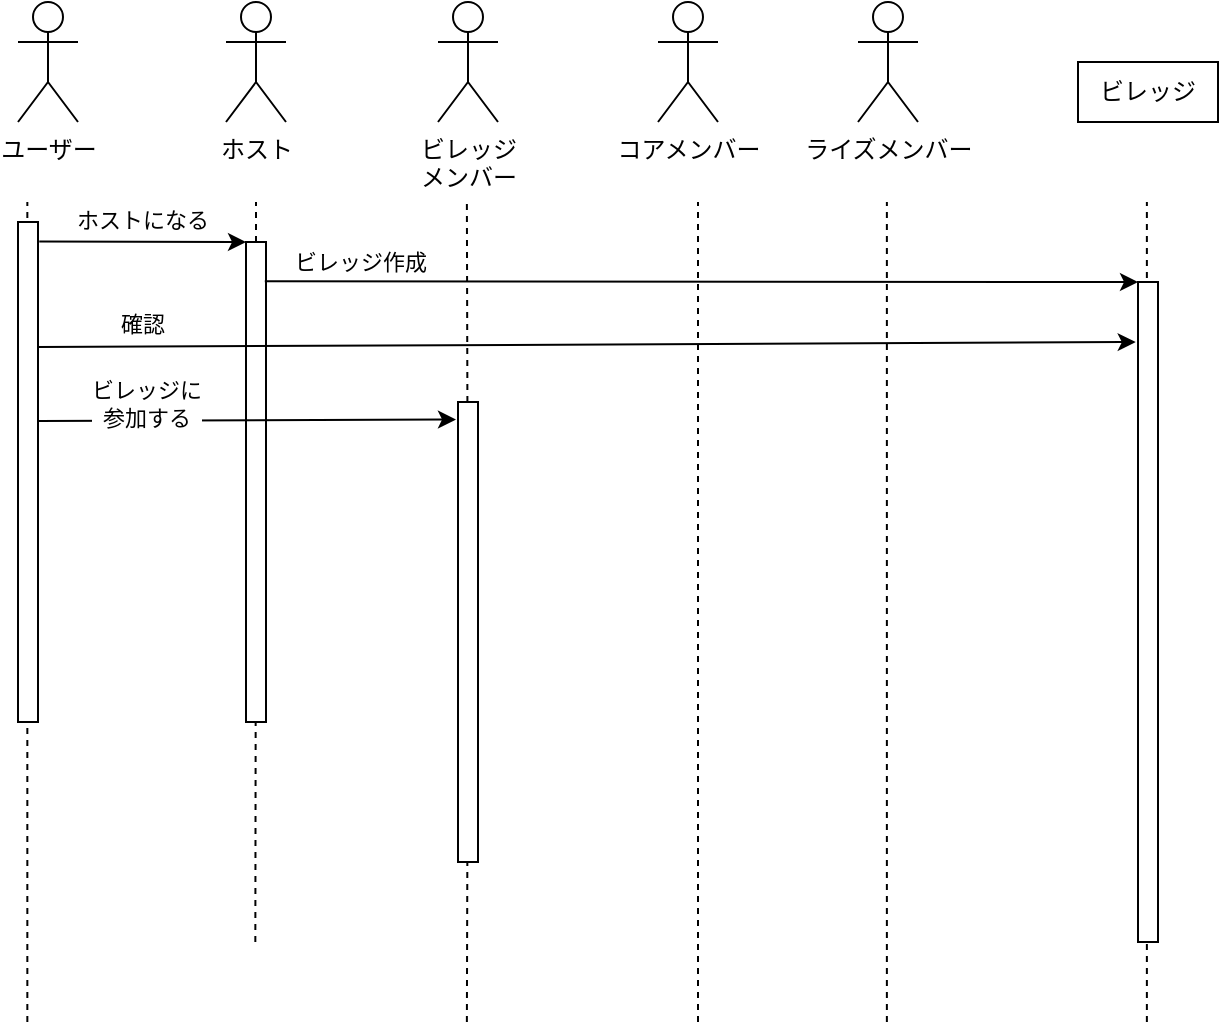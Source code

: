 <mxfile version="20.0.4" type="device"><diagram id="C5RBs43oDa-KdzZeNtuy" name="Page-1"><mxGraphModel dx="901" dy="585" grid="1" gridSize="10" guides="1" tooltips="1" connect="1" arrows="1" fold="1" page="1" pageScale="1" pageWidth="827" pageHeight="1169" math="0" shadow="0"><root><mxCell id="WIyWlLk6GJQsqaUBKTNV-0"/><mxCell id="WIyWlLk6GJQsqaUBKTNV-1" parent="WIyWlLk6GJQsqaUBKTNV-0"/><mxCell id="FF_Z-qBO8PPrnWG3gUn3-3" value="ユーザー" style="shape=umlActor;verticalLabelPosition=bottom;verticalAlign=top;html=1;outlineConnect=0;" parent="WIyWlLk6GJQsqaUBKTNV-1" vertex="1"><mxGeometry x="60" y="60" width="30" height="60" as="geometry"/></mxCell><mxCell id="FF_Z-qBO8PPrnWG3gUn3-8" value="" style="endArrow=none;dashed=1;html=1;rounded=0;" parent="WIyWlLk6GJQsqaUBKTNV-1" edge="1"><mxGeometry width="50" height="50" relative="1" as="geometry"><mxPoint x="64.67" y="570" as="sourcePoint"/><mxPoint x="64.67" y="160" as="targetPoint"/></mxGeometry></mxCell><mxCell id="FF_Z-qBO8PPrnWG3gUn3-10" value="ホスト" style="shape=umlActor;verticalLabelPosition=bottom;verticalAlign=top;html=1;outlineConnect=0;" parent="WIyWlLk6GJQsqaUBKTNV-1" vertex="1"><mxGeometry x="164" y="60" width="30" height="60" as="geometry"/></mxCell><mxCell id="FF_Z-qBO8PPrnWG3gUn3-12" value="ビレッジ&lt;br&gt;メンバー" style="shape=umlActor;verticalLabelPosition=bottom;verticalAlign=top;html=1;outlineConnect=0;" parent="WIyWlLk6GJQsqaUBKTNV-1" vertex="1"><mxGeometry x="270" y="60" width="30" height="60" as="geometry"/></mxCell><mxCell id="FF_Z-qBO8PPrnWG3gUn3-14" value="コアメンバー" style="shape=umlActor;verticalLabelPosition=bottom;verticalAlign=top;html=1;outlineConnect=0;" parent="WIyWlLk6GJQsqaUBKTNV-1" vertex="1"><mxGeometry x="380" y="60" width="30" height="60" as="geometry"/></mxCell><mxCell id="FF_Z-qBO8PPrnWG3gUn3-17" value="ライズメンバー" style="shape=umlActor;verticalLabelPosition=bottom;verticalAlign=top;html=1;outlineConnect=0;" parent="WIyWlLk6GJQsqaUBKTNV-1" vertex="1"><mxGeometry x="480" y="60" width="30" height="60" as="geometry"/></mxCell><mxCell id="FF_Z-qBO8PPrnWG3gUn3-18" value="ビレッジ" style="rounded=0;whiteSpace=wrap;html=1;" parent="WIyWlLk6GJQsqaUBKTNV-1" vertex="1"><mxGeometry x="590" y="90" width="70" height="30" as="geometry"/></mxCell><mxCell id="FF_Z-qBO8PPrnWG3gUn3-23" value="" style="endArrow=none;dashed=1;html=1;rounded=0;startArrow=none;" parent="WIyWlLk6GJQsqaUBKTNV-1" source="h6F2RMXfDbuCUKp8MEwl-0" edge="1"><mxGeometry width="50" height="50" relative="1" as="geometry"><mxPoint x="178.67" y="530" as="sourcePoint"/><mxPoint x="179" y="160" as="targetPoint"/></mxGeometry></mxCell><mxCell id="FF_Z-qBO8PPrnWG3gUn3-24" value="" style="endArrow=none;dashed=1;html=1;rounded=0;startArrow=none;" parent="WIyWlLk6GJQsqaUBKTNV-1" edge="1" source="evDlYcRSI1tKscSpZV_w-10"><mxGeometry width="50" height="50" relative="1" as="geometry"><mxPoint x="284.44" y="570" as="sourcePoint"/><mxPoint x="284.44" y="160" as="targetPoint"/></mxGeometry></mxCell><mxCell id="FF_Z-qBO8PPrnWG3gUn3-25" value="" style="endArrow=none;dashed=1;html=1;rounded=0;" parent="WIyWlLk6GJQsqaUBKTNV-1" edge="1"><mxGeometry width="50" height="50" relative="1" as="geometry"><mxPoint x="400.0" y="570" as="sourcePoint"/><mxPoint x="400.0" y="160" as="targetPoint"/></mxGeometry></mxCell><mxCell id="FF_Z-qBO8PPrnWG3gUn3-27" value="" style="endArrow=none;dashed=1;html=1;rounded=0;" parent="WIyWlLk6GJQsqaUBKTNV-1" edge="1"><mxGeometry width="50" height="50" relative="1" as="geometry"><mxPoint x="494.44" y="570" as="sourcePoint"/><mxPoint x="494.44" y="160" as="targetPoint"/></mxGeometry></mxCell><mxCell id="FF_Z-qBO8PPrnWG3gUn3-28" value="" style="endArrow=none;dashed=1;html=1;rounded=0;" parent="WIyWlLk6GJQsqaUBKTNV-1" edge="1"><mxGeometry width="50" height="50" relative="1" as="geometry"><mxPoint x="624.44" y="570" as="sourcePoint"/><mxPoint x="624.44" y="160" as="targetPoint"/></mxGeometry></mxCell><mxCell id="FF_Z-qBO8PPrnWG3gUn3-29" value="" style="rounded=0;whiteSpace=wrap;html=1;" parent="WIyWlLk6GJQsqaUBKTNV-1" vertex="1"><mxGeometry x="60" y="170" width="10" height="250" as="geometry"/></mxCell><mxCell id="h6F2RMXfDbuCUKp8MEwl-0" value="" style="rounded=0;whiteSpace=wrap;html=1;" parent="WIyWlLk6GJQsqaUBKTNV-1" vertex="1"><mxGeometry x="174" y="180" width="10" height="240" as="geometry"/></mxCell><mxCell id="h6F2RMXfDbuCUKp8MEwl-1" value="" style="endArrow=none;dashed=1;html=1;rounded=0;" parent="WIyWlLk6GJQsqaUBKTNV-1" target="h6F2RMXfDbuCUKp8MEwl-0" edge="1"><mxGeometry width="50" height="50" relative="1" as="geometry"><mxPoint x="178.67" y="530" as="sourcePoint"/><mxPoint x="178.67" y="120" as="targetPoint"/></mxGeometry></mxCell><mxCell id="h6F2RMXfDbuCUKp8MEwl-2" value="" style="endArrow=classic;html=1;rounded=0;exitX=1.062;exitY=0.039;exitDx=0;exitDy=0;exitPerimeter=0;entryX=0;entryY=0;entryDx=0;entryDy=0;" parent="WIyWlLk6GJQsqaUBKTNV-1" source="FF_Z-qBO8PPrnWG3gUn3-29" target="h6F2RMXfDbuCUKp8MEwl-0" edge="1"><mxGeometry width="50" height="50" relative="1" as="geometry"><mxPoint x="80" y="180" as="sourcePoint"/><mxPoint x="170" y="180" as="targetPoint"/></mxGeometry></mxCell><mxCell id="evDlYcRSI1tKscSpZV_w-0" value="ホストになる" style="edgeLabel;html=1;align=center;verticalAlign=middle;resizable=0;points=[];" vertex="1" connectable="0" parent="h6F2RMXfDbuCUKp8MEwl-2"><mxGeometry x="-0.015" y="1" relative="1" as="geometry"><mxPoint y="-10" as="offset"/></mxGeometry></mxCell><mxCell id="evDlYcRSI1tKscSpZV_w-4" value="" style="rounded=0;whiteSpace=wrap;html=1;" vertex="1" parent="WIyWlLk6GJQsqaUBKTNV-1"><mxGeometry x="620" y="200" width="10" height="330" as="geometry"/></mxCell><mxCell id="evDlYcRSI1tKscSpZV_w-5" value="" style="endArrow=classic;html=1;rounded=0;entryX=0;entryY=0;entryDx=0;entryDy=0;exitX=0.941;exitY=0.082;exitDx=0;exitDy=0;exitPerimeter=0;" edge="1" parent="WIyWlLk6GJQsqaUBKTNV-1" source="h6F2RMXfDbuCUKp8MEwl-0" target="evDlYcRSI1tKscSpZV_w-4"><mxGeometry width="50" height="50" relative="1" as="geometry"><mxPoint x="190" y="200" as="sourcePoint"/><mxPoint x="470" y="300" as="targetPoint"/></mxGeometry></mxCell><mxCell id="evDlYcRSI1tKscSpZV_w-6" value="ビレッジ作成" style="edgeLabel;html=1;align=center;verticalAlign=middle;resizable=0;points=[];" vertex="1" connectable="0" parent="evDlYcRSI1tKscSpZV_w-5"><mxGeometry x="-0.762" y="-1" relative="1" as="geometry"><mxPoint x="-5" y="-11" as="offset"/></mxGeometry></mxCell><mxCell id="evDlYcRSI1tKscSpZV_w-7" value="" style="endArrow=classic;html=1;rounded=0;exitX=1;exitY=0.25;exitDx=0;exitDy=0;entryX=-0.113;entryY=0.091;entryDx=0;entryDy=0;entryPerimeter=0;" edge="1" parent="WIyWlLk6GJQsqaUBKTNV-1" source="FF_Z-qBO8PPrnWG3gUn3-29" target="evDlYcRSI1tKscSpZV_w-4"><mxGeometry width="50" height="50" relative="1" as="geometry"><mxPoint x="380" y="270" as="sourcePoint"/><mxPoint x="610" y="230" as="targetPoint"/></mxGeometry></mxCell><mxCell id="evDlYcRSI1tKscSpZV_w-8" value="確認" style="edgeLabel;html=1;align=center;verticalAlign=middle;resizable=0;points=[];" vertex="1" connectable="0" parent="evDlYcRSI1tKscSpZV_w-7"><mxGeometry x="-0.813" y="2" relative="1" as="geometry"><mxPoint y="-10" as="offset"/></mxGeometry></mxCell><mxCell id="evDlYcRSI1tKscSpZV_w-9" value="" style="endArrow=classic;html=1;rounded=0;entryX=-0.1;entryY=0.038;entryDx=0;entryDy=0;exitX=1.025;exitY=0.398;exitDx=0;exitDy=0;exitPerimeter=0;entryPerimeter=0;" edge="1" parent="WIyWlLk6GJQsqaUBKTNV-1" source="FF_Z-qBO8PPrnWG3gUn3-29" target="evDlYcRSI1tKscSpZV_w-10"><mxGeometry width="50" height="50" relative="1" as="geometry"><mxPoint x="80" y="260" as="sourcePoint"/><mxPoint x="280" y="257" as="targetPoint"/></mxGeometry></mxCell><mxCell id="evDlYcRSI1tKscSpZV_w-12" value="ビレッジに&lt;br&gt;参加する" style="edgeLabel;html=1;align=center;verticalAlign=middle;resizable=0;points=[];" vertex="1" connectable="0" parent="evDlYcRSI1tKscSpZV_w-9"><mxGeometry x="-0.487" y="-1" relative="1" as="geometry"><mxPoint y="-10" as="offset"/></mxGeometry></mxCell><mxCell id="evDlYcRSI1tKscSpZV_w-10" value="" style="rounded=0;whiteSpace=wrap;html=1;" vertex="1" parent="WIyWlLk6GJQsqaUBKTNV-1"><mxGeometry x="280" y="260" width="10" height="230" as="geometry"/></mxCell><mxCell id="evDlYcRSI1tKscSpZV_w-11" value="" style="endArrow=none;dashed=1;html=1;rounded=0;" edge="1" parent="WIyWlLk6GJQsqaUBKTNV-1" target="evDlYcRSI1tKscSpZV_w-10"><mxGeometry width="50" height="50" relative="1" as="geometry"><mxPoint x="284.44" y="570" as="sourcePoint"/><mxPoint x="284.44" y="160" as="targetPoint"/></mxGeometry></mxCell></root></mxGraphModel></diagram></mxfile>